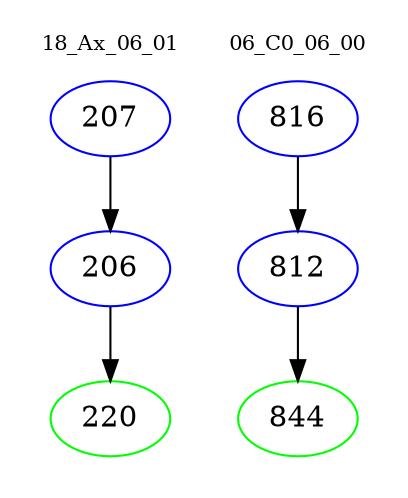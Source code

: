 digraph{
subgraph cluster_0 {
color = white
label = "18_Ax_06_01";
fontsize=10;
T0_207 [label="207", color="blue"]
T0_207 -> T0_206 [color="black"]
T0_206 [label="206", color="blue"]
T0_206 -> T0_220 [color="black"]
T0_220 [label="220", color="green"]
}
subgraph cluster_1 {
color = white
label = "06_C0_06_00";
fontsize=10;
T1_816 [label="816", color="blue"]
T1_816 -> T1_812 [color="black"]
T1_812 [label="812", color="blue"]
T1_812 -> T1_844 [color="black"]
T1_844 [label="844", color="green"]
}
}
